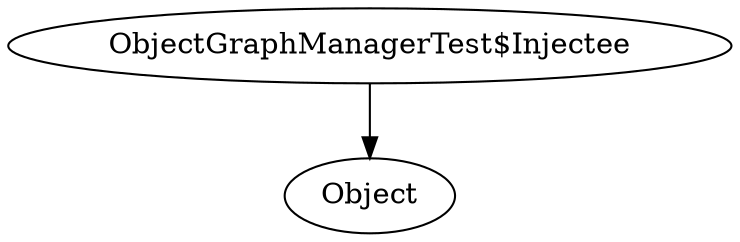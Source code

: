 digraph G1 {
  concentrate = true;
  n2 [label="ObjectGraphManagerTest$Injectee"];
  n2 -> Object;
}
